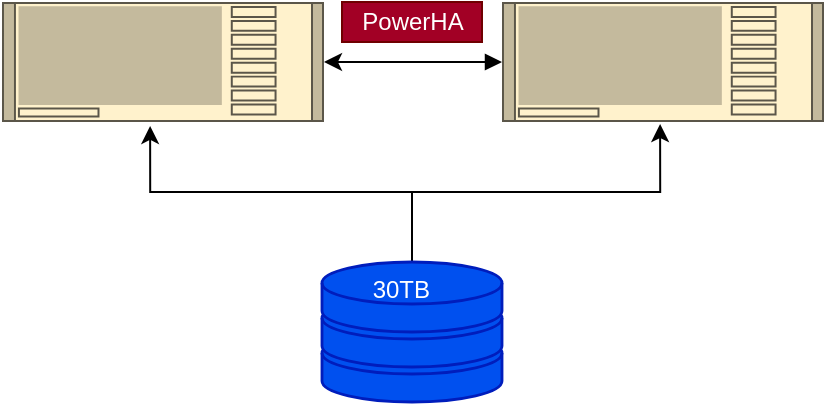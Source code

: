 <mxfile version="13.8.3" type="github">
  <diagram id="vQ-w62hkwAySSpYDFAHU" name="Page-1">
    <mxGraphModel dx="1298" dy="820" grid="1" gridSize="10" guides="1" tooltips="1" connect="1" arrows="1" fold="1" page="1" pageScale="1" pageWidth="850" pageHeight="1100" background="#ffffff" math="0" shadow="0">
      <root>
        <mxCell id="0" />
        <mxCell id="1" parent="0" />
        <mxCell id="bRyLW_GCDOSwrc9xKG2h-5" value="" style="shape=mxgraph.rack.ibm.ibm_x3850_x5;html=1;labelPosition=right;align=left;spacingLeft=15;dashed=0;shadow=0;fillColor=#fff2cc;strokeColor=#d6b656;" parent="1" vertex="1">
          <mxGeometry x="210" y="240" width="161" height="60" as="geometry" />
        </mxCell>
        <mxCell id="hgK-21wNe7TbE93TmFXn-2" style="edgeStyle=orthogonalEdgeStyle;rounded=0;orthogonalLoop=1;jettySize=auto;html=1;fontColor=#FFFFFF;startArrow=block;startFill=1;" edge="1" parent="1" source="bRyLW_GCDOSwrc9xKG2h-6" target="bRyLW_GCDOSwrc9xKG2h-5">
          <mxGeometry relative="1" as="geometry">
            <mxPoint x="372" y="270" as="targetPoint" />
          </mxGeometry>
        </mxCell>
        <mxCell id="bRyLW_GCDOSwrc9xKG2h-6" value="" style="shape=mxgraph.rack.ibm.ibm_x3850_x5;html=1;labelPosition=right;align=left;spacingLeft=15;dashed=0;shadow=0;fillColor=#fff2cc;strokeColor=#d6b656;" parent="1" vertex="1">
          <mxGeometry x="460" y="240" width="161" height="60" as="geometry" />
        </mxCell>
        <mxCell id="bRyLW_GCDOSwrc9xKG2h-8" style="edgeStyle=orthogonalEdgeStyle;rounded=0;orthogonalLoop=1;jettySize=auto;html=1;entryX=0.46;entryY=1.033;entryDx=0;entryDy=0;entryPerimeter=0;" parent="1" source="bRyLW_GCDOSwrc9xKG2h-7" target="bRyLW_GCDOSwrc9xKG2h-5" edge="1">
          <mxGeometry relative="1" as="geometry">
            <mxPoint x="280" y="310" as="targetPoint" />
          </mxGeometry>
        </mxCell>
        <mxCell id="bRyLW_GCDOSwrc9xKG2h-9" style="edgeStyle=orthogonalEdgeStyle;rounded=0;orthogonalLoop=1;jettySize=auto;html=1;entryX=0.491;entryY=1.017;entryDx=0;entryDy=0;entryPerimeter=0;" parent="1" source="bRyLW_GCDOSwrc9xKG2h-7" target="bRyLW_GCDOSwrc9xKG2h-6" edge="1">
          <mxGeometry relative="1" as="geometry" />
        </mxCell>
        <mxCell id="bRyLW_GCDOSwrc9xKG2h-7" value="" style="fontColor=#ffffff;verticalAlign=top;verticalLabelPosition=bottom;labelPosition=center;align=center;html=1;outlineConnect=0;fillColor=#0050ef;strokeColor=#001DBC;gradientDirection=north;strokeWidth=2;shape=mxgraph.networks.storage;" parent="1" vertex="1">
          <mxGeometry x="370" y="370" width="90" height="70" as="geometry" />
        </mxCell>
        <mxCell id="bRyLW_GCDOSwrc9xKG2h-10" value="30TB" style="text;html=1;align=right;verticalAlign=top;resizable=0;points=[];autosize=1;fontColor=#FFFFFF;" parent="1" vertex="1">
          <mxGeometry x="385" y="370" width="40" height="20" as="geometry" />
        </mxCell>
        <mxCell id="hgK-21wNe7TbE93TmFXn-3" value="PowerHA" style="text;html=1;align=center;verticalAlign=middle;resizable=0;points=[];autosize=1;fontColor=#ffffff;fillColor=#a20025;strokeColor=#6F0000;" vertex="1" parent="1">
          <mxGeometry x="380" y="240" width="70" height="20" as="geometry" />
        </mxCell>
      </root>
    </mxGraphModel>
  </diagram>
</mxfile>
